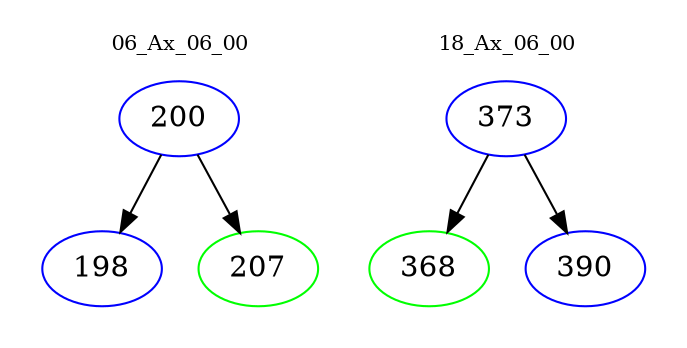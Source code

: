 digraph{
subgraph cluster_0 {
color = white
label = "06_Ax_06_00";
fontsize=10;
T0_200 [label="200", color="blue"]
T0_200 -> T0_198 [color="black"]
T0_198 [label="198", color="blue"]
T0_200 -> T0_207 [color="black"]
T0_207 [label="207", color="green"]
}
subgraph cluster_1 {
color = white
label = "18_Ax_06_00";
fontsize=10;
T1_373 [label="373", color="blue"]
T1_373 -> T1_368 [color="black"]
T1_368 [label="368", color="green"]
T1_373 -> T1_390 [color="black"]
T1_390 [label="390", color="blue"]
}
}
